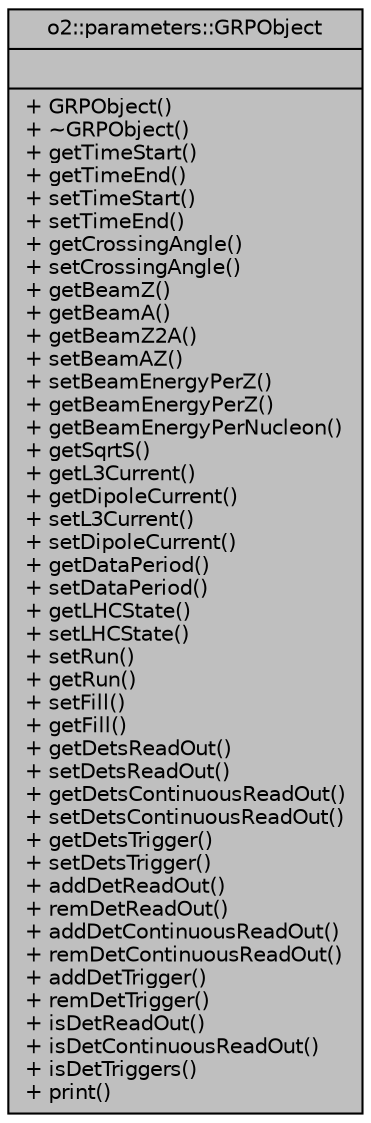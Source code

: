 digraph "o2::parameters::GRPObject"
{
 // INTERACTIVE_SVG=YES
  bgcolor="transparent";
  edge [fontname="Helvetica",fontsize="10",labelfontname="Helvetica",labelfontsize="10"];
  node [fontname="Helvetica",fontsize="10",shape=record];
  Node1 [label="{o2::parameters::GRPObject\n||+ GRPObject()\l+ ~GRPObject()\l+ getTimeStart()\l+ getTimeEnd()\l+ setTimeStart()\l+ setTimeEnd()\l+ getCrossingAngle()\l+ setCrossingAngle()\l+ getBeamZ()\l+ getBeamA()\l+ getBeamZ2A()\l+ setBeamAZ()\l+ setBeamEnergyPerZ()\l+ getBeamEnergyPerZ()\l+ getBeamEnergyPerNucleon()\l+ getSqrtS()\l+ getL3Current()\l+ getDipoleCurrent()\l+ setL3Current()\l+ setDipoleCurrent()\l+ getDataPeriod()\l+ setDataPeriod()\l+ getLHCState()\l+ setLHCState()\l+ setRun()\l+ getRun()\l+ setFill()\l+ getFill()\l+ getDetsReadOut()\l+ setDetsReadOut()\l+ getDetsContinuousReadOut()\l+ setDetsContinuousReadOut()\l+ getDetsTrigger()\l+ setDetsTrigger()\l+ addDetReadOut()\l+ remDetReadOut()\l+ addDetContinuousReadOut()\l+ remDetContinuousReadOut()\l+ addDetTrigger()\l+ remDetTrigger()\l+ isDetReadOut()\l+ isDetContinuousReadOut()\l+ isDetTriggers()\l+ print()\l}",height=0.2,width=0.4,color="black", fillcolor="grey75", style="filled" fontcolor="black"];
}
